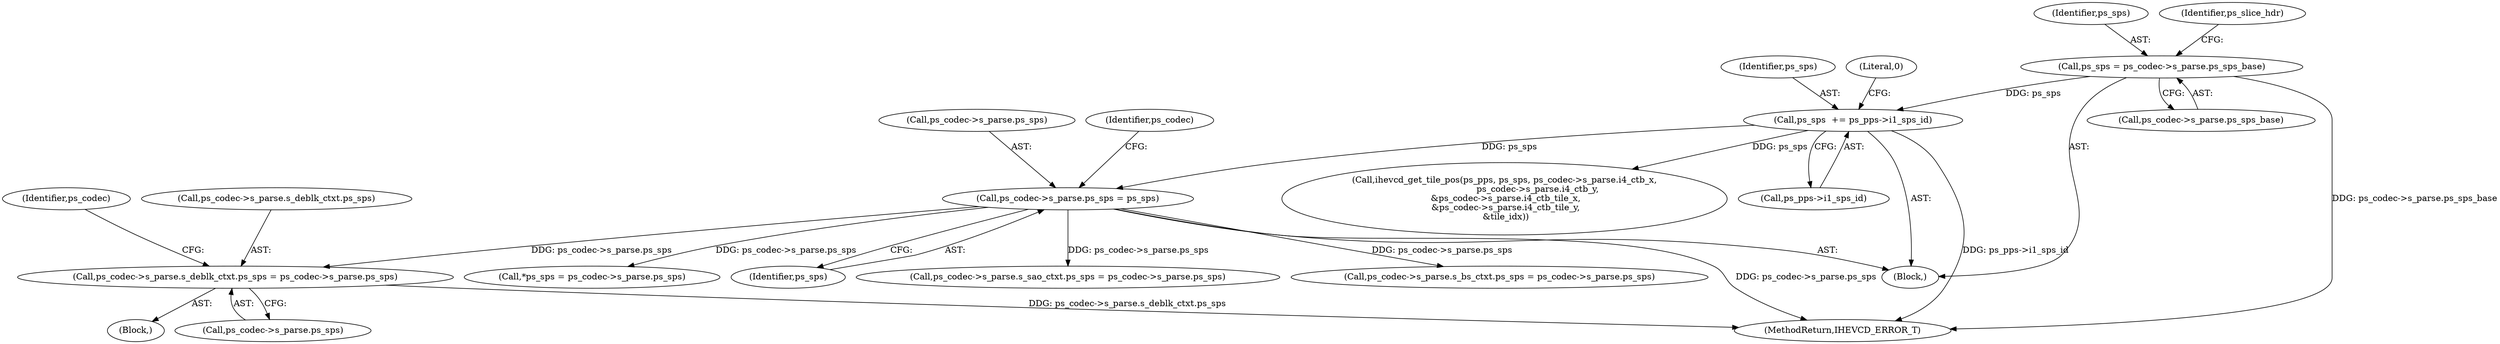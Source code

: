 digraph "0_Android_bcfc7124f6ef9f1ec128fb2e90de774a5b33d199_0@pointer" {
"1004961" [label="(Call,ps_codec->s_parse.s_deblk_ctxt.ps_sps = ps_codec->s_parse.ps_sps)"];
"1000339" [label="(Call,ps_codec->s_parse.ps_sps = ps_sps)"];
"1000251" [label="(Call,ps_sps  += ps_pps->i1_sps_id)"];
"1000228" [label="(Call,ps_sps = ps_codec->s_parse.ps_sps_base)"];
"1005079" [label="(MethodReturn,IHEVCD_ERROR_T)"];
"1004978" [label="(Identifier,ps_codec)"];
"1000228" [label="(Call,ps_sps = ps_codec->s_parse.ps_sps_base)"];
"1000353" [label="(Call,ihevcd_get_tile_pos(ps_pps, ps_sps, ps_codec->s_parse.i4_ctb_x,\n                        ps_codec->s_parse.i4_ctb_y,\n &ps_codec->s_parse.i4_ctb_tile_x,\n &ps_codec->s_parse.i4_ctb_tile_y,\n &tile_idx))"];
"1005022" [label="(Call,ps_codec->s_parse.s_sao_ctxt.ps_sps = ps_codec->s_parse.ps_sps)"];
"1000251" [label="(Call,ps_sps  += ps_pps->i1_sps_id)"];
"1000253" [label="(Call,ps_pps->i1_sps_id)"];
"1000258" [label="(Literal,0)"];
"1000349" [label="(Identifier,ps_codec)"];
"1000229" [label="(Identifier,ps_sps)"];
"1000252" [label="(Identifier,ps_sps)"];
"1000230" [label="(Call,ps_codec->s_parse.ps_sps_base)"];
"1003837" [label="(Call,ps_codec->s_parse.s_bs_ctxt.ps_sps = ps_codec->s_parse.ps_sps)"];
"1000339" [label="(Call,ps_codec->s_parse.ps_sps = ps_sps)"];
"1000340" [label="(Call,ps_codec->s_parse.ps_sps)"];
"1004203" [label="(Call,*ps_sps = ps_codec->s_parse.ps_sps)"];
"1000345" [label="(Identifier,ps_sps)"];
"1000236" [label="(Identifier,ps_slice_hdr)"];
"1004962" [label="(Call,ps_codec->s_parse.s_deblk_ctxt.ps_sps)"];
"1004787" [label="(Block,)"];
"1000190" [label="(Block,)"];
"1004969" [label="(Call,ps_codec->s_parse.ps_sps)"];
"1004961" [label="(Call,ps_codec->s_parse.s_deblk_ctxt.ps_sps = ps_codec->s_parse.ps_sps)"];
"1004961" -> "1004787"  [label="AST: "];
"1004961" -> "1004969"  [label="CFG: "];
"1004962" -> "1004961"  [label="AST: "];
"1004969" -> "1004961"  [label="AST: "];
"1004978" -> "1004961"  [label="CFG: "];
"1004961" -> "1005079"  [label="DDG: ps_codec->s_parse.s_deblk_ctxt.ps_sps"];
"1000339" -> "1004961"  [label="DDG: ps_codec->s_parse.ps_sps"];
"1000339" -> "1000190"  [label="AST: "];
"1000339" -> "1000345"  [label="CFG: "];
"1000340" -> "1000339"  [label="AST: "];
"1000345" -> "1000339"  [label="AST: "];
"1000349" -> "1000339"  [label="CFG: "];
"1000339" -> "1005079"  [label="DDG: ps_codec->s_parse.ps_sps"];
"1000251" -> "1000339"  [label="DDG: ps_sps"];
"1000339" -> "1003837"  [label="DDG: ps_codec->s_parse.ps_sps"];
"1000339" -> "1004203"  [label="DDG: ps_codec->s_parse.ps_sps"];
"1000339" -> "1005022"  [label="DDG: ps_codec->s_parse.ps_sps"];
"1000251" -> "1000190"  [label="AST: "];
"1000251" -> "1000253"  [label="CFG: "];
"1000252" -> "1000251"  [label="AST: "];
"1000253" -> "1000251"  [label="AST: "];
"1000258" -> "1000251"  [label="CFG: "];
"1000251" -> "1005079"  [label="DDG: ps_pps->i1_sps_id"];
"1000228" -> "1000251"  [label="DDG: ps_sps"];
"1000251" -> "1000353"  [label="DDG: ps_sps"];
"1000228" -> "1000190"  [label="AST: "];
"1000228" -> "1000230"  [label="CFG: "];
"1000229" -> "1000228"  [label="AST: "];
"1000230" -> "1000228"  [label="AST: "];
"1000236" -> "1000228"  [label="CFG: "];
"1000228" -> "1005079"  [label="DDG: ps_codec->s_parse.ps_sps_base"];
}
